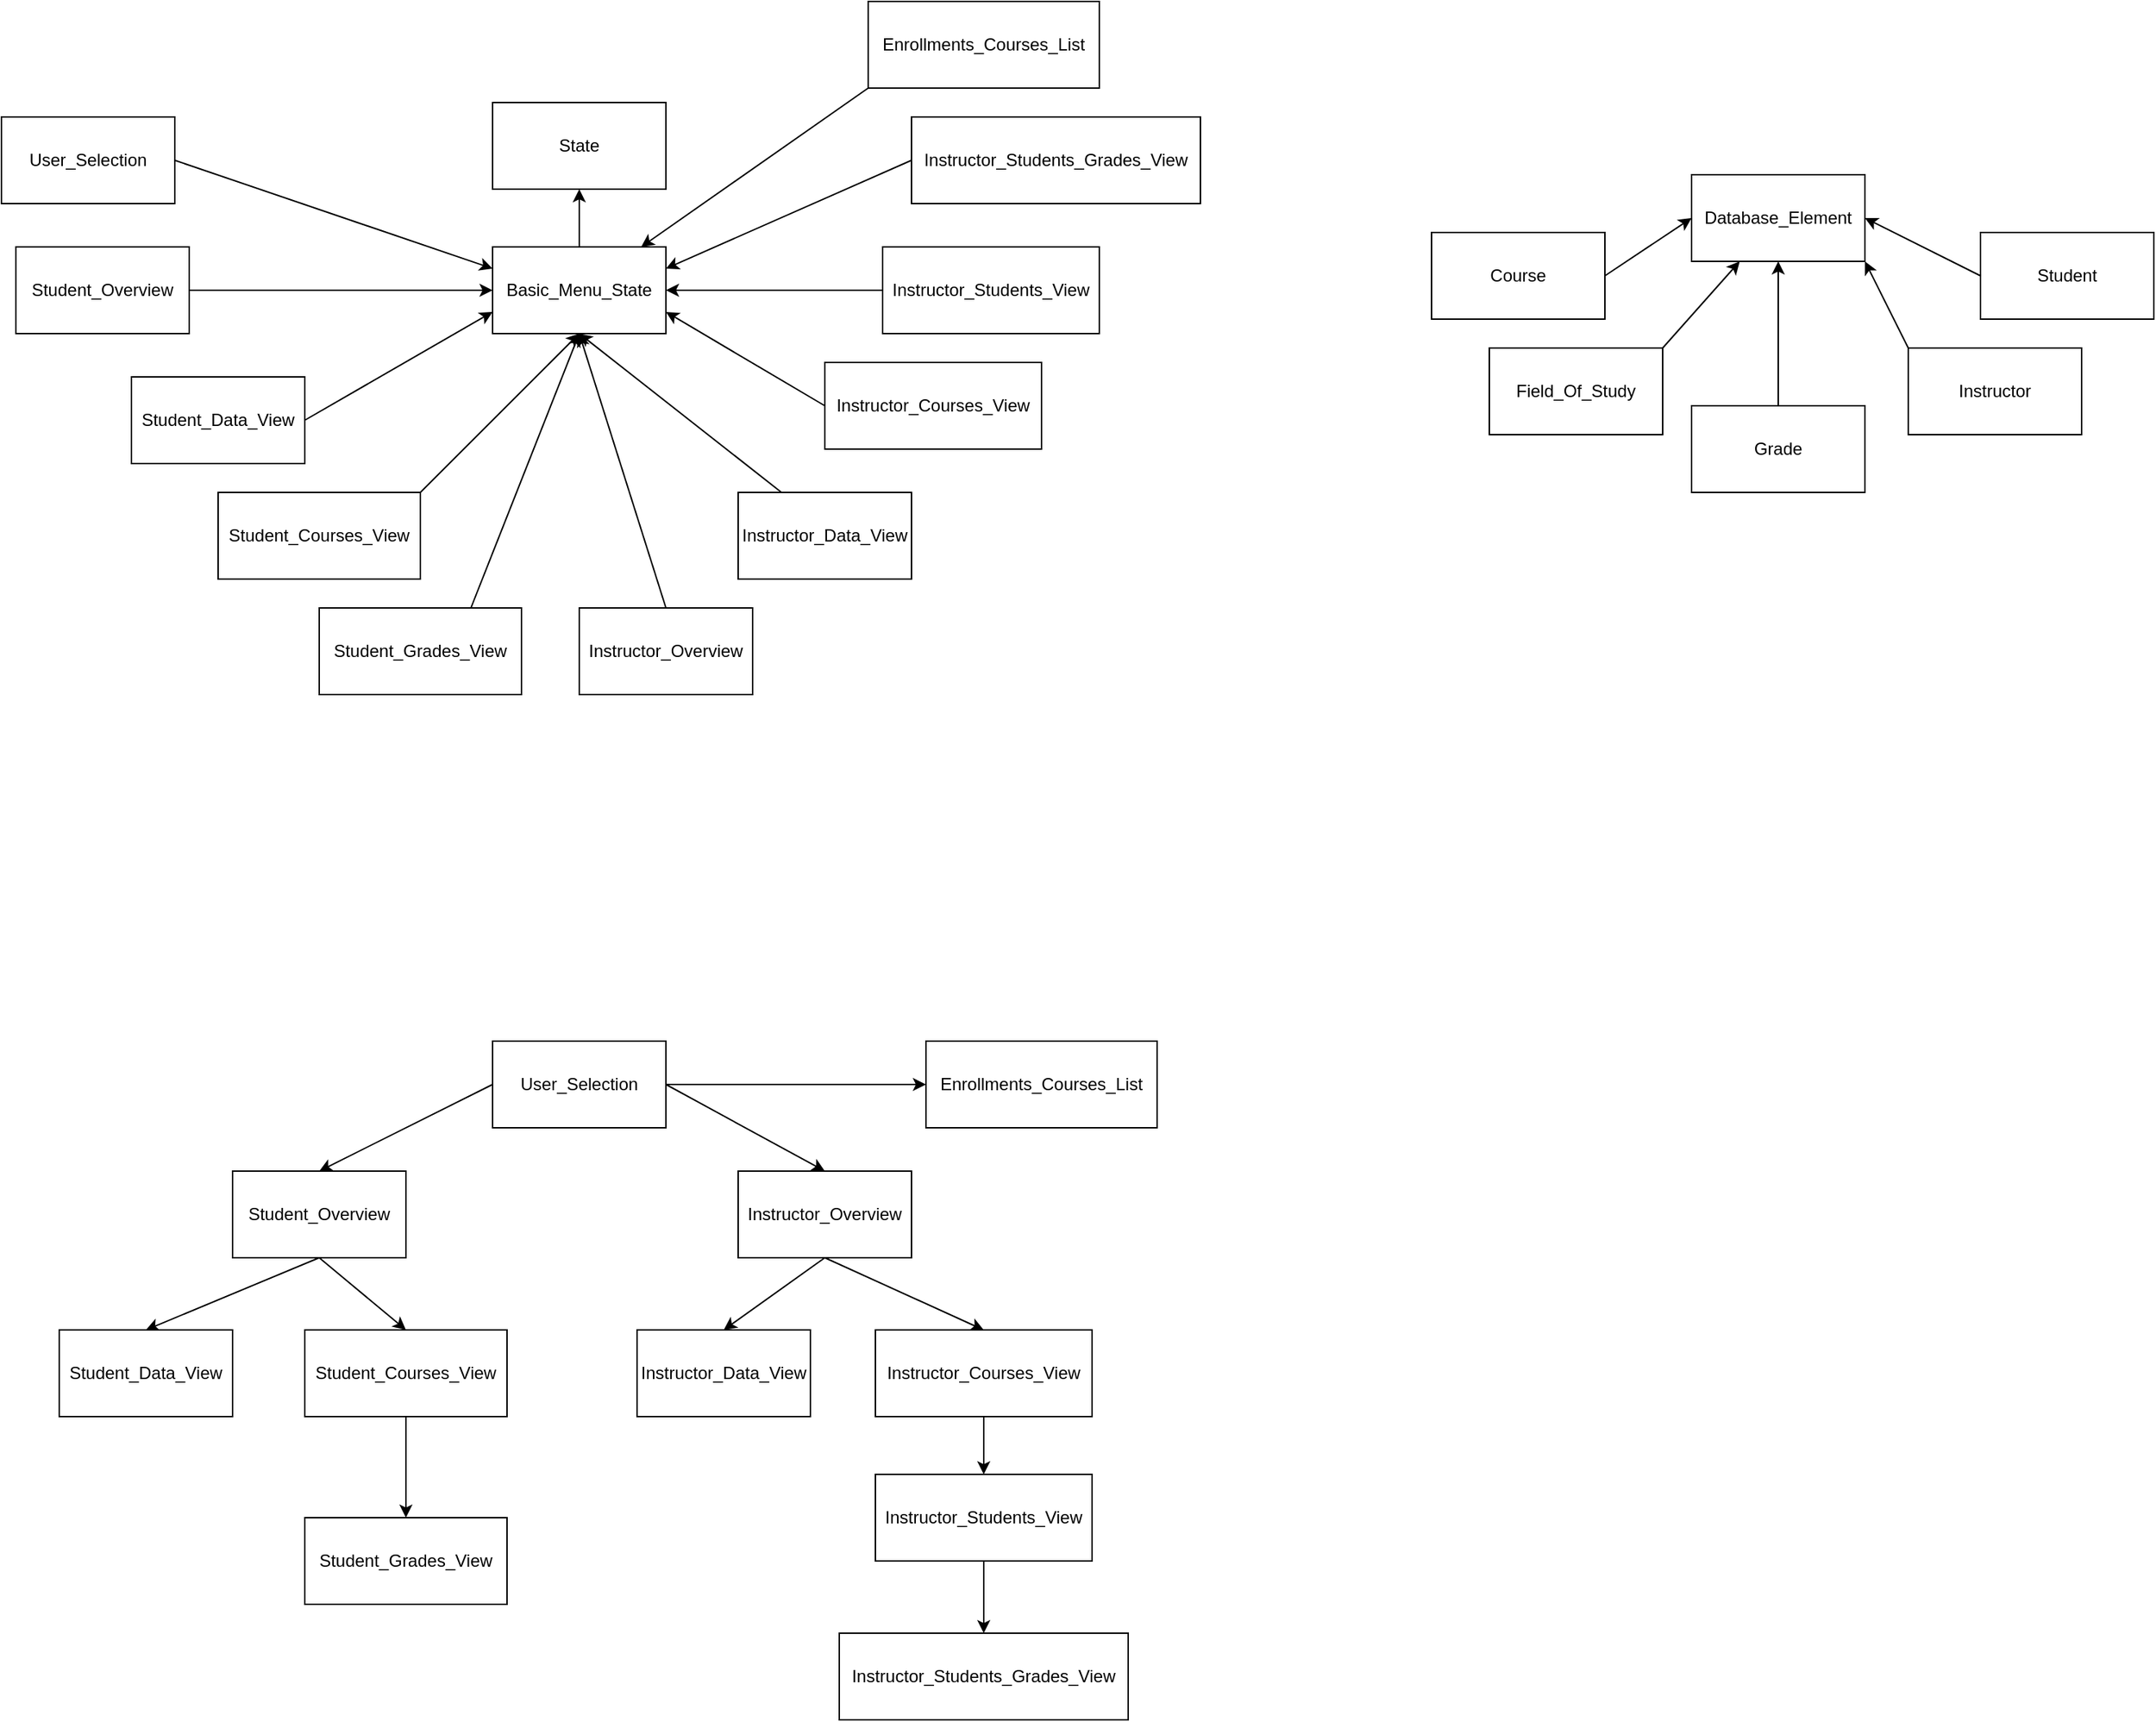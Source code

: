 <mxfile version="13.7.9" type="device"><diagram id="0KgRHnTbLYdGWxIidypy" name="Page-1"><mxGraphModel dx="1104" dy="744" grid="1" gridSize="10" guides="1" tooltips="1" connect="1" arrows="1" fold="1" page="0" pageScale="1" pageWidth="827" pageHeight="1169" math="0" shadow="0"><root><mxCell id="0"/><mxCell id="1" parent="0"/><mxCell id="2rF17gq_cKgAQ82HjpTN-1" value="State" style="rounded=0;whiteSpace=wrap;html=1;" vertex="1" parent="1"><mxGeometry x="390" y="290" width="120" height="60" as="geometry"/></mxCell><mxCell id="2rF17gq_cKgAQ82HjpTN-13" style="edgeStyle=orthogonalEdgeStyle;rounded=0;orthogonalLoop=1;jettySize=auto;html=1;exitX=0.5;exitY=0;exitDx=0;exitDy=0;" edge="1" parent="1" source="2rF17gq_cKgAQ82HjpTN-2" target="2rF17gq_cKgAQ82HjpTN-1"><mxGeometry relative="1" as="geometry"/></mxCell><mxCell id="2rF17gq_cKgAQ82HjpTN-2" value="Basic_Menu_State" style="rounded=0;whiteSpace=wrap;html=1;" vertex="1" parent="1"><mxGeometry x="390" y="390" width="120" height="60" as="geometry"/></mxCell><mxCell id="2rF17gq_cKgAQ82HjpTN-14" style="rounded=0;orthogonalLoop=1;jettySize=auto;html=1;exitX=1;exitY=0.5;exitDx=0;exitDy=0;entryX=0;entryY=0.25;entryDx=0;entryDy=0;" edge="1" parent="1" source="2rF17gq_cKgAQ82HjpTN-3" target="2rF17gq_cKgAQ82HjpTN-2"><mxGeometry relative="1" as="geometry"/></mxCell><mxCell id="2rF17gq_cKgAQ82HjpTN-3" value="User_Selection" style="rounded=0;whiteSpace=wrap;html=1;" vertex="1" parent="1"><mxGeometry x="50" y="300" width="120" height="60" as="geometry"/></mxCell><mxCell id="2rF17gq_cKgAQ82HjpTN-20" style="edgeStyle=none;rounded=0;orthogonalLoop=1;jettySize=auto;html=1;exitX=1;exitY=0.5;exitDx=0;exitDy=0;entryX=0;entryY=0.75;entryDx=0;entryDy=0;" edge="1" parent="1" source="2rF17gq_cKgAQ82HjpTN-4" target="2rF17gq_cKgAQ82HjpTN-2"><mxGeometry relative="1" as="geometry"/></mxCell><mxCell id="2rF17gq_cKgAQ82HjpTN-4" value="Student_Data_View" style="rounded=0;whiteSpace=wrap;html=1;" vertex="1" parent="1"><mxGeometry x="140" y="480" width="120" height="60" as="geometry"/></mxCell><mxCell id="2rF17gq_cKgAQ82HjpTN-27" style="edgeStyle=none;rounded=0;orthogonalLoop=1;jettySize=auto;html=1;exitX=0;exitY=0.5;exitDx=0;exitDy=0;entryX=1;entryY=0.25;entryDx=0;entryDy=0;" edge="1" parent="1" source="2rF17gq_cKgAQ82HjpTN-5" target="2rF17gq_cKgAQ82HjpTN-2"><mxGeometry relative="1" as="geometry"/></mxCell><mxCell id="2rF17gq_cKgAQ82HjpTN-5" value="Instructor_Students_Grades_View" style="rounded=0;whiteSpace=wrap;html=1;" vertex="1" parent="1"><mxGeometry x="680" y="300" width="200" height="60" as="geometry"/></mxCell><mxCell id="2rF17gq_cKgAQ82HjpTN-19" style="edgeStyle=none;rounded=0;orthogonalLoop=1;jettySize=auto;html=1;exitX=1;exitY=0.5;exitDx=0;exitDy=0;" edge="1" parent="1" source="2rF17gq_cKgAQ82HjpTN-6" target="2rF17gq_cKgAQ82HjpTN-2"><mxGeometry relative="1" as="geometry"/></mxCell><mxCell id="2rF17gq_cKgAQ82HjpTN-6" value="Student_Overview" style="rounded=0;whiteSpace=wrap;html=1;" vertex="1" parent="1"><mxGeometry x="60" y="390" width="120" height="60" as="geometry"/></mxCell><mxCell id="2rF17gq_cKgAQ82HjpTN-26" style="edgeStyle=none;rounded=0;orthogonalLoop=1;jettySize=auto;html=1;exitX=0;exitY=0.5;exitDx=0;exitDy=0;entryX=1;entryY=0.5;entryDx=0;entryDy=0;" edge="1" parent="1" source="2rF17gq_cKgAQ82HjpTN-7" target="2rF17gq_cKgAQ82HjpTN-2"><mxGeometry relative="1" as="geometry"/></mxCell><mxCell id="2rF17gq_cKgAQ82HjpTN-7" value="Instructor_Students_View" style="rounded=0;whiteSpace=wrap;html=1;" vertex="1" parent="1"><mxGeometry x="660" y="390" width="150" height="60" as="geometry"/></mxCell><mxCell id="2rF17gq_cKgAQ82HjpTN-25" style="edgeStyle=none;rounded=0;orthogonalLoop=1;jettySize=auto;html=1;exitX=0;exitY=0.5;exitDx=0;exitDy=0;entryX=1;entryY=0.75;entryDx=0;entryDy=0;" edge="1" parent="1" source="2rF17gq_cKgAQ82HjpTN-8" target="2rF17gq_cKgAQ82HjpTN-2"><mxGeometry relative="1" as="geometry"/></mxCell><mxCell id="2rF17gq_cKgAQ82HjpTN-8" value="Instructor_Courses_View" style="rounded=0;whiteSpace=wrap;html=1;" vertex="1" parent="1"><mxGeometry x="620" y="470" width="150" height="60" as="geometry"/></mxCell><mxCell id="2rF17gq_cKgAQ82HjpTN-21" style="edgeStyle=none;rounded=0;orthogonalLoop=1;jettySize=auto;html=1;exitX=1;exitY=0;exitDx=0;exitDy=0;entryX=0.5;entryY=1;entryDx=0;entryDy=0;" edge="1" parent="1" source="2rF17gq_cKgAQ82HjpTN-9" target="2rF17gq_cKgAQ82HjpTN-2"><mxGeometry relative="1" as="geometry"/></mxCell><mxCell id="2rF17gq_cKgAQ82HjpTN-9" value="Student_Courses_View" style="rounded=0;whiteSpace=wrap;html=1;" vertex="1" parent="1"><mxGeometry x="200" y="560" width="140" height="60" as="geometry"/></mxCell><mxCell id="2rF17gq_cKgAQ82HjpTN-24" style="edgeStyle=none;rounded=0;orthogonalLoop=1;jettySize=auto;html=1;exitX=0.25;exitY=0;exitDx=0;exitDy=0;entryX=0.5;entryY=1;entryDx=0;entryDy=0;" edge="1" parent="1" source="2rF17gq_cKgAQ82HjpTN-10" target="2rF17gq_cKgAQ82HjpTN-2"><mxGeometry relative="1" as="geometry"/></mxCell><mxCell id="2rF17gq_cKgAQ82HjpTN-10" value="Instructor_Data_View" style="rounded=0;whiteSpace=wrap;html=1;" vertex="1" parent="1"><mxGeometry x="560" y="560" width="120" height="60" as="geometry"/></mxCell><mxCell id="2rF17gq_cKgAQ82HjpTN-22" style="edgeStyle=none;rounded=0;orthogonalLoop=1;jettySize=auto;html=1;exitX=0.75;exitY=0;exitDx=0;exitDy=0;entryX=0.5;entryY=1;entryDx=0;entryDy=0;" edge="1" parent="1" source="2rF17gq_cKgAQ82HjpTN-11" target="2rF17gq_cKgAQ82HjpTN-2"><mxGeometry relative="1" as="geometry"/></mxCell><mxCell id="2rF17gq_cKgAQ82HjpTN-11" value="Student_Grades_View" style="rounded=0;whiteSpace=wrap;html=1;" vertex="1" parent="1"><mxGeometry x="270" y="640" width="140" height="60" as="geometry"/></mxCell><mxCell id="2rF17gq_cKgAQ82HjpTN-23" style="edgeStyle=none;rounded=0;orthogonalLoop=1;jettySize=auto;html=1;exitX=0.5;exitY=0;exitDx=0;exitDy=0;entryX=0.5;entryY=1;entryDx=0;entryDy=0;" edge="1" parent="1" source="2rF17gq_cKgAQ82HjpTN-12" target="2rF17gq_cKgAQ82HjpTN-2"><mxGeometry relative="1" as="geometry"/></mxCell><mxCell id="2rF17gq_cKgAQ82HjpTN-12" value="Instructor_Overview" style="rounded=0;whiteSpace=wrap;html=1;" vertex="1" parent="1"><mxGeometry x="450" y="640" width="120" height="60" as="geometry"/></mxCell><mxCell id="2rF17gq_cKgAQ82HjpTN-29" style="edgeStyle=none;rounded=0;orthogonalLoop=1;jettySize=auto;html=1;exitX=0;exitY=1;exitDx=0;exitDy=0;" edge="1" parent="1" source="2rF17gq_cKgAQ82HjpTN-28" target="2rF17gq_cKgAQ82HjpTN-2"><mxGeometry relative="1" as="geometry"/></mxCell><mxCell id="2rF17gq_cKgAQ82HjpTN-28" value="Enrollments_Courses_List" style="rounded=0;whiteSpace=wrap;html=1;" vertex="1" parent="1"><mxGeometry x="650" y="220" width="160" height="60" as="geometry"/></mxCell><mxCell id="2rF17gq_cKgAQ82HjpTN-30" value="Database_Element" style="rounded=0;whiteSpace=wrap;html=1;" vertex="1" parent="1"><mxGeometry x="1220" y="340" width="120" height="60" as="geometry"/></mxCell><mxCell id="2rF17gq_cKgAQ82HjpTN-36" style="edgeStyle=none;rounded=0;orthogonalLoop=1;jettySize=auto;html=1;exitX=1;exitY=0.5;exitDx=0;exitDy=0;entryX=0;entryY=0.5;entryDx=0;entryDy=0;" edge="1" parent="1" source="2rF17gq_cKgAQ82HjpTN-31" target="2rF17gq_cKgAQ82HjpTN-30"><mxGeometry relative="1" as="geometry"/></mxCell><mxCell id="2rF17gq_cKgAQ82HjpTN-31" value="Course" style="rounded=0;whiteSpace=wrap;html=1;" vertex="1" parent="1"><mxGeometry x="1040" y="380" width="120" height="60" as="geometry"/></mxCell><mxCell id="2rF17gq_cKgAQ82HjpTN-37" style="edgeStyle=none;rounded=0;orthogonalLoop=1;jettySize=auto;html=1;exitX=1;exitY=0;exitDx=0;exitDy=0;" edge="1" parent="1" source="2rF17gq_cKgAQ82HjpTN-32" target="2rF17gq_cKgAQ82HjpTN-30"><mxGeometry relative="1" as="geometry"/></mxCell><mxCell id="2rF17gq_cKgAQ82HjpTN-32" value="Field_Of_Study" style="rounded=0;whiteSpace=wrap;html=1;" vertex="1" parent="1"><mxGeometry x="1080" y="460" width="120" height="60" as="geometry"/></mxCell><mxCell id="2rF17gq_cKgAQ82HjpTN-38" style="edgeStyle=none;rounded=0;orthogonalLoop=1;jettySize=auto;html=1;exitX=0.5;exitY=0;exitDx=0;exitDy=0;entryX=0.5;entryY=1;entryDx=0;entryDy=0;" edge="1" parent="1" source="2rF17gq_cKgAQ82HjpTN-33" target="2rF17gq_cKgAQ82HjpTN-30"><mxGeometry relative="1" as="geometry"/></mxCell><mxCell id="2rF17gq_cKgAQ82HjpTN-33" value="Grade" style="rounded=0;whiteSpace=wrap;html=1;" vertex="1" parent="1"><mxGeometry x="1220" y="500" width="120" height="60" as="geometry"/></mxCell><mxCell id="2rF17gq_cKgAQ82HjpTN-40" style="edgeStyle=none;rounded=0;orthogonalLoop=1;jettySize=auto;html=1;exitX=0;exitY=0;exitDx=0;exitDy=0;entryX=1;entryY=1;entryDx=0;entryDy=0;" edge="1" parent="1" source="2rF17gq_cKgAQ82HjpTN-34" target="2rF17gq_cKgAQ82HjpTN-30"><mxGeometry relative="1" as="geometry"/></mxCell><mxCell id="2rF17gq_cKgAQ82HjpTN-34" value="Instructor" style="rounded=0;whiteSpace=wrap;html=1;" vertex="1" parent="1"><mxGeometry x="1370" y="460" width="120" height="60" as="geometry"/></mxCell><mxCell id="2rF17gq_cKgAQ82HjpTN-43" style="edgeStyle=none;rounded=0;orthogonalLoop=1;jettySize=auto;html=1;exitX=0;exitY=0.5;exitDx=0;exitDy=0;entryX=1;entryY=0.5;entryDx=0;entryDy=0;" edge="1" parent="1" source="2rF17gq_cKgAQ82HjpTN-35" target="2rF17gq_cKgAQ82HjpTN-30"><mxGeometry relative="1" as="geometry"/></mxCell><mxCell id="2rF17gq_cKgAQ82HjpTN-35" value="Student" style="rounded=0;whiteSpace=wrap;html=1;" vertex="1" parent="1"><mxGeometry x="1420" y="380" width="120" height="60" as="geometry"/></mxCell><mxCell id="2rF17gq_cKgAQ82HjpTN-56" style="edgeStyle=none;rounded=0;orthogonalLoop=1;jettySize=auto;html=1;exitX=0;exitY=0.5;exitDx=0;exitDy=0;entryX=0.5;entryY=0;entryDx=0;entryDy=0;" edge="1" parent="1" source="2rF17gq_cKgAQ82HjpTN-45" target="2rF17gq_cKgAQ82HjpTN-46"><mxGeometry relative="1" as="geometry"/></mxCell><mxCell id="2rF17gq_cKgAQ82HjpTN-57" style="edgeStyle=none;rounded=0;orthogonalLoop=1;jettySize=auto;html=1;exitX=1;exitY=0.5;exitDx=0;exitDy=0;entryX=0.5;entryY=0;entryDx=0;entryDy=0;" edge="1" parent="1" source="2rF17gq_cKgAQ82HjpTN-45" target="2rF17gq_cKgAQ82HjpTN-50"><mxGeometry relative="1" as="geometry"/></mxCell><mxCell id="2rF17gq_cKgAQ82HjpTN-65" style="edgeStyle=none;rounded=0;orthogonalLoop=1;jettySize=auto;html=1;exitX=1;exitY=0.5;exitDx=0;exitDy=0;entryX=0;entryY=0.5;entryDx=0;entryDy=0;" edge="1" parent="1" source="2rF17gq_cKgAQ82HjpTN-45" target="2rF17gq_cKgAQ82HjpTN-55"><mxGeometry relative="1" as="geometry"/></mxCell><mxCell id="2rF17gq_cKgAQ82HjpTN-45" value="User_Selection" style="rounded=0;whiteSpace=wrap;html=1;" vertex="1" parent="1"><mxGeometry x="390" y="940" width="120" height="60" as="geometry"/></mxCell><mxCell id="2rF17gq_cKgAQ82HjpTN-58" style="edgeStyle=none;rounded=0;orthogonalLoop=1;jettySize=auto;html=1;exitX=0.5;exitY=1;exitDx=0;exitDy=0;entryX=0.5;entryY=0;entryDx=0;entryDy=0;" edge="1" parent="1" source="2rF17gq_cKgAQ82HjpTN-46" target="2rF17gq_cKgAQ82HjpTN-47"><mxGeometry relative="1" as="geometry"/></mxCell><mxCell id="2rF17gq_cKgAQ82HjpTN-59" style="edgeStyle=none;rounded=0;orthogonalLoop=1;jettySize=auto;html=1;exitX=0.5;exitY=1;exitDx=0;exitDy=0;entryX=0.5;entryY=0;entryDx=0;entryDy=0;" edge="1" parent="1" source="2rF17gq_cKgAQ82HjpTN-46" target="2rF17gq_cKgAQ82HjpTN-48"><mxGeometry relative="1" as="geometry"/></mxCell><mxCell id="2rF17gq_cKgAQ82HjpTN-46" value="Student_Overview" style="rounded=0;whiteSpace=wrap;html=1;" vertex="1" parent="1"><mxGeometry x="210" y="1030" width="120" height="60" as="geometry"/></mxCell><mxCell id="2rF17gq_cKgAQ82HjpTN-47" value="Student_Data_View" style="rounded=0;whiteSpace=wrap;html=1;" vertex="1" parent="1"><mxGeometry x="90" y="1140" width="120" height="60" as="geometry"/></mxCell><mxCell id="2rF17gq_cKgAQ82HjpTN-60" style="edgeStyle=none;rounded=0;orthogonalLoop=1;jettySize=auto;html=1;exitX=0.5;exitY=1;exitDx=0;exitDy=0;" edge="1" parent="1" source="2rF17gq_cKgAQ82HjpTN-48" target="2rF17gq_cKgAQ82HjpTN-49"><mxGeometry relative="1" as="geometry"/></mxCell><mxCell id="2rF17gq_cKgAQ82HjpTN-48" value="Student_Courses_View" style="rounded=0;whiteSpace=wrap;html=1;" vertex="1" parent="1"><mxGeometry x="260" y="1140" width="140" height="60" as="geometry"/></mxCell><mxCell id="2rF17gq_cKgAQ82HjpTN-49" value="Student_Grades_View" style="rounded=0;whiteSpace=wrap;html=1;" vertex="1" parent="1"><mxGeometry x="260" y="1270" width="140" height="60" as="geometry"/></mxCell><mxCell id="2rF17gq_cKgAQ82HjpTN-61" style="edgeStyle=none;rounded=0;orthogonalLoop=1;jettySize=auto;html=1;exitX=0.5;exitY=1;exitDx=0;exitDy=0;entryX=0.5;entryY=0;entryDx=0;entryDy=0;" edge="1" parent="1" source="2rF17gq_cKgAQ82HjpTN-50" target="2rF17gq_cKgAQ82HjpTN-51"><mxGeometry relative="1" as="geometry"/></mxCell><mxCell id="2rF17gq_cKgAQ82HjpTN-62" style="edgeStyle=none;rounded=0;orthogonalLoop=1;jettySize=auto;html=1;exitX=0.5;exitY=1;exitDx=0;exitDy=0;entryX=0.5;entryY=0;entryDx=0;entryDy=0;" edge="1" parent="1" source="2rF17gq_cKgAQ82HjpTN-50" target="2rF17gq_cKgAQ82HjpTN-52"><mxGeometry relative="1" as="geometry"/></mxCell><mxCell id="2rF17gq_cKgAQ82HjpTN-50" value="Instructor_Overview" style="rounded=0;whiteSpace=wrap;html=1;" vertex="1" parent="1"><mxGeometry x="560" y="1030" width="120" height="60" as="geometry"/></mxCell><mxCell id="2rF17gq_cKgAQ82HjpTN-51" value="Instructor_Data_View" style="rounded=0;whiteSpace=wrap;html=1;" vertex="1" parent="1"><mxGeometry x="490" y="1140" width="120" height="60" as="geometry"/></mxCell><mxCell id="2rF17gq_cKgAQ82HjpTN-63" style="edgeStyle=none;rounded=0;orthogonalLoop=1;jettySize=auto;html=1;exitX=0.5;exitY=1;exitDx=0;exitDy=0;entryX=0.5;entryY=0;entryDx=0;entryDy=0;" edge="1" parent="1" source="2rF17gq_cKgAQ82HjpTN-52" target="2rF17gq_cKgAQ82HjpTN-53"><mxGeometry relative="1" as="geometry"/></mxCell><mxCell id="2rF17gq_cKgAQ82HjpTN-52" value="Instructor_Courses_View" style="rounded=0;whiteSpace=wrap;html=1;" vertex="1" parent="1"><mxGeometry x="655" y="1140" width="150" height="60" as="geometry"/></mxCell><mxCell id="2rF17gq_cKgAQ82HjpTN-64" style="edgeStyle=none;rounded=0;orthogonalLoop=1;jettySize=auto;html=1;exitX=0.5;exitY=1;exitDx=0;exitDy=0;" edge="1" parent="1" source="2rF17gq_cKgAQ82HjpTN-53" target="2rF17gq_cKgAQ82HjpTN-54"><mxGeometry relative="1" as="geometry"/></mxCell><mxCell id="2rF17gq_cKgAQ82HjpTN-53" value="Instructor_Students_View" style="rounded=0;whiteSpace=wrap;html=1;" vertex="1" parent="1"><mxGeometry x="655" y="1240" width="150" height="60" as="geometry"/></mxCell><mxCell id="2rF17gq_cKgAQ82HjpTN-54" value="Instructor_Students_Grades_View" style="rounded=0;whiteSpace=wrap;html=1;" vertex="1" parent="1"><mxGeometry x="630" y="1350" width="200" height="60" as="geometry"/></mxCell><mxCell id="2rF17gq_cKgAQ82HjpTN-55" value="Enrollments_Courses_List" style="rounded=0;whiteSpace=wrap;html=1;" vertex="1" parent="1"><mxGeometry x="690" y="940" width="160" height="60" as="geometry"/></mxCell></root></mxGraphModel></diagram></mxfile>